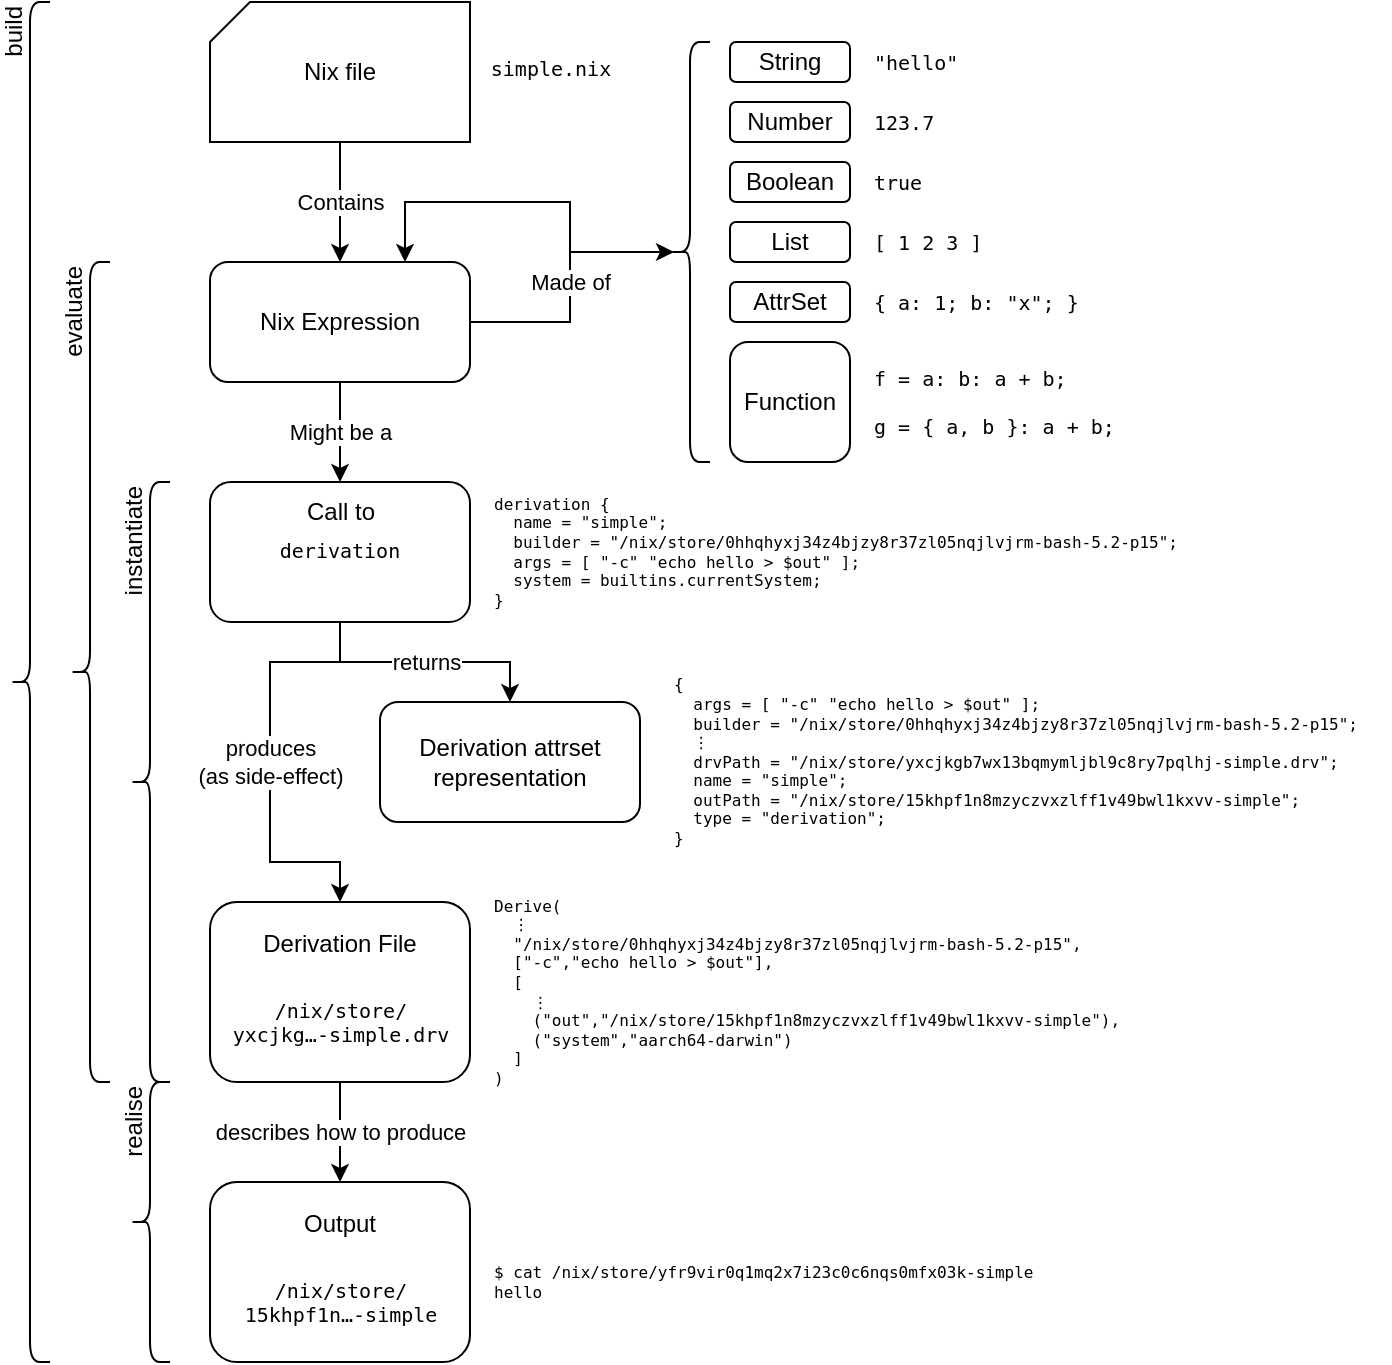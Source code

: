 <mxfile version="22.0.8" type="github">
  <diagram name="Page-1" id="FpZX4IgKNyuzZSpRoqc3">
    <mxGraphModel dx="953" dy="752" grid="1" gridSize="10" guides="1" tooltips="1" connect="1" arrows="1" fold="1" page="1" pageScale="1" pageWidth="850" pageHeight="1100" math="0" shadow="0">
      <root>
        <mxCell id="0" />
        <mxCell id="1" parent="0" />
        <mxCell id="qGX7xCbg2fsCzP7J_7Qd-59" style="edgeStyle=orthogonalEdgeStyle;rounded=0;orthogonalLoop=1;jettySize=auto;html=1;exitX=1;exitY=0.5;exitDx=0;exitDy=0;entryX=0.75;entryY=0;entryDx=0;entryDy=0;" edge="1" parent="1" source="qGX7xCbg2fsCzP7J_7Qd-5" target="qGX7xCbg2fsCzP7J_7Qd-5">
          <mxGeometry relative="1" as="geometry">
            <Array as="points">
              <mxPoint x="390" y="400" />
              <mxPoint x="390" y="340" />
              <mxPoint x="308" y="340" />
            </Array>
          </mxGeometry>
        </mxCell>
        <mxCell id="qGX7xCbg2fsCzP7J_7Qd-5" value="Nix Expression" style="rounded=1;whiteSpace=wrap;html=1;" vertex="1" parent="1">
          <mxGeometry x="210" y="370" width="130" height="60" as="geometry" />
        </mxCell>
        <mxCell id="qGX7xCbg2fsCzP7J_7Qd-6" value="Contains" style="endArrow=classic;html=1;rounded=0;exitX=0.5;exitY=1;exitDx=0;exitDy=0;entryX=0.5;entryY=0;entryDx=0;entryDy=0;exitPerimeter=0;" edge="1" parent="1" source="qGX7xCbg2fsCzP7J_7Qd-65" target="qGX7xCbg2fsCzP7J_7Qd-5">
          <mxGeometry width="50" height="50" relative="1" as="geometry">
            <mxPoint x="275" y="320" as="sourcePoint" />
            <mxPoint x="284" y="480" as="targetPoint" />
            <Array as="points" />
          </mxGeometry>
        </mxCell>
        <mxCell id="qGX7xCbg2fsCzP7J_7Qd-31" value="&lt;div&gt;produces&lt;/div&gt;&lt;div&gt;(as side-effect)&lt;br&gt;&lt;/div&gt;" style="edgeStyle=orthogonalEdgeStyle;rounded=0;orthogonalLoop=1;jettySize=auto;exitX=0.5;exitY=1;exitDx=0;exitDy=0;entryX=0.5;entryY=0;entryDx=0;entryDy=0;html=1;" edge="1" parent="1" source="qGX7xCbg2fsCzP7J_7Qd-52" target="qGX7xCbg2fsCzP7J_7Qd-29">
          <mxGeometry relative="1" as="geometry">
            <Array as="points">
              <mxPoint x="275" y="570" />
              <mxPoint x="240" y="570" />
              <mxPoint x="240" y="670" />
              <mxPoint x="275" y="670" />
            </Array>
          </mxGeometry>
        </mxCell>
        <mxCell id="qGX7xCbg2fsCzP7J_7Qd-26" value="Derivation attrset representation" style="rounded=1;whiteSpace=wrap;html=1;" vertex="1" parent="1">
          <mxGeometry x="295" y="590" width="130" height="60" as="geometry" />
        </mxCell>
        <mxCell id="qGX7xCbg2fsCzP7J_7Qd-28" value="&lt;pre style=&quot;font-size: 8px;&quot;&gt;derivation { &lt;br style=&quot;font-size: 8px;&quot;&gt;  name = &quot;simple&quot;; &lt;br style=&quot;font-size: 8px;&quot;&gt;  builder = &quot;/nix/store/0hhqhyxj34z4bjzy8r37zl05nqjlvjrm-bash-5.2-p15&quot;; &lt;br style=&quot;font-size: 8px;&quot;&gt;  args = [ &quot;-c&quot; &quot;echo hello &amp;gt; $out&quot; ]; &lt;br style=&quot;font-size: 8px;&quot;&gt;  system = builtins.currentSystem; &lt;br style=&quot;font-size: 8px;&quot;&gt;}&lt;br style=&quot;font-size: 8px;&quot;&gt;&lt;/pre&gt;" style="rounded=1;whiteSpace=wrap;html=1;fillColor=none;strokeColor=none;align=left;fontSize=8;" vertex="1" parent="1">
          <mxGeometry x="350" y="485" width="370" height="60" as="geometry" />
        </mxCell>
        <mxCell id="qGX7xCbg2fsCzP7J_7Qd-34" style="edgeStyle=orthogonalEdgeStyle;rounded=0;orthogonalLoop=1;jettySize=auto;html=1;exitX=0.5;exitY=1;exitDx=0;exitDy=0;entryX=0.5;entryY=0;entryDx=0;entryDy=0;" edge="1" parent="1" source="qGX7xCbg2fsCzP7J_7Qd-29" target="qGX7xCbg2fsCzP7J_7Qd-32">
          <mxGeometry relative="1" as="geometry" />
        </mxCell>
        <mxCell id="qGX7xCbg2fsCzP7J_7Qd-35" value="describes how to produce" style="edgeLabel;html=1;align=center;verticalAlign=middle;resizable=0;points=[];" vertex="1" connectable="0" parent="qGX7xCbg2fsCzP7J_7Qd-34">
          <mxGeometry relative="1" as="geometry">
            <mxPoint as="offset" />
          </mxGeometry>
        </mxCell>
        <mxCell id="qGX7xCbg2fsCzP7J_7Qd-36" value="&lt;pre style=&quot;font-size: 8px;&quot;&gt;Derive(&lt;br&gt;  ⋮&lt;br&gt;  &quot;/nix/store/0hhqhyxj34z4bjzy8r37zl05nqjlvjrm-bash-5.2-p15&quot;,&lt;br&gt;  [&quot;-c&quot;,&quot;echo hello &amp;gt; $out&quot;],&lt;br&gt;  [&lt;br&gt;    ⋮  &lt;br&gt;    (&quot;out&quot;,&quot;/nix/store/15khpf1n8mzyczvxzlff1v49bwl1kxvv-simple&quot;),&lt;br&gt;    (&quot;system&quot;,&quot;aarch64-darwin&quot;)&lt;br&gt;  ]&lt;br&gt;)&lt;br style=&quot;font-size: 8px;&quot;&gt;&lt;/pre&gt;" style="rounded=1;whiteSpace=wrap;html=1;fillColor=none;strokeColor=none;align=left;fontSize=8;" vertex="1" parent="1">
          <mxGeometry x="350" y="690" width="330" height="90" as="geometry" />
        </mxCell>
        <mxCell id="qGX7xCbg2fsCzP7J_7Qd-37" value="&lt;pre&gt;$ cat /nix/store/yfr9vir0q1mq2x7i23c0c6nqs0mfx03k-simple&lt;br&gt;hello&lt;/pre&gt;" style="rounded=1;whiteSpace=wrap;html=1;fillColor=none;strokeColor=none;align=left;fontSize=8;" vertex="1" parent="1">
          <mxGeometry x="350" y="850" width="330" height="60" as="geometry" />
        </mxCell>
        <mxCell id="qGX7xCbg2fsCzP7J_7Qd-39" value="Made of" style="edgeStyle=orthogonalEdgeStyle;rounded=0;orthogonalLoop=1;jettySize=auto;html=1;exitX=1;exitY=0.5;exitDx=0;exitDy=0;entryX=0.1;entryY=0.5;entryDx=0;entryDy=0;entryPerimeter=0;" edge="1" parent="1" source="qGX7xCbg2fsCzP7J_7Qd-5" target="qGX7xCbg2fsCzP7J_7Qd-38">
          <mxGeometry x="0.026" relative="1" as="geometry">
            <mxPoint as="offset" />
          </mxGeometry>
        </mxCell>
        <mxCell id="qGX7xCbg2fsCzP7J_7Qd-40" value="" style="group" vertex="1" connectable="0" parent="1">
          <mxGeometry x="440" y="260" width="260" height="210" as="geometry" />
        </mxCell>
        <mxCell id="qGX7xCbg2fsCzP7J_7Qd-7" value="String" style="rounded=1;whiteSpace=wrap;html=1;" vertex="1" parent="qGX7xCbg2fsCzP7J_7Qd-40">
          <mxGeometry x="30" width="60" height="20" as="geometry" />
        </mxCell>
        <mxCell id="qGX7xCbg2fsCzP7J_7Qd-9" value="&lt;div&gt;Boolean&lt;/div&gt;" style="rounded=1;whiteSpace=wrap;html=1;" vertex="1" parent="qGX7xCbg2fsCzP7J_7Qd-40">
          <mxGeometry x="30" y="60" width="60" height="20" as="geometry" />
        </mxCell>
        <mxCell id="qGX7xCbg2fsCzP7J_7Qd-10" value="Function" style="rounded=1;whiteSpace=wrap;html=1;" vertex="1" parent="qGX7xCbg2fsCzP7J_7Qd-40">
          <mxGeometry x="30" y="150" width="60" height="60" as="geometry" />
        </mxCell>
        <mxCell id="qGX7xCbg2fsCzP7J_7Qd-11" value="Number" style="rounded=1;whiteSpace=wrap;html=1;" vertex="1" parent="qGX7xCbg2fsCzP7J_7Qd-40">
          <mxGeometry x="30" y="30" width="60" height="20" as="geometry" />
        </mxCell>
        <mxCell id="qGX7xCbg2fsCzP7J_7Qd-12" value="List" style="rounded=1;whiteSpace=wrap;html=1;" vertex="1" parent="qGX7xCbg2fsCzP7J_7Qd-40">
          <mxGeometry x="30" y="90" width="60" height="20" as="geometry" />
        </mxCell>
        <mxCell id="qGX7xCbg2fsCzP7J_7Qd-13" value="AttrSet" style="rounded=1;whiteSpace=wrap;html=1;" vertex="1" parent="qGX7xCbg2fsCzP7J_7Qd-40">
          <mxGeometry x="30" y="120" width="60" height="20" as="geometry" />
        </mxCell>
        <mxCell id="qGX7xCbg2fsCzP7J_7Qd-17" value="&lt;pre style=&quot;font-size: 10px;&quot;&gt;&quot;hello&quot;&lt;/pre&gt;" style="rounded=1;whiteSpace=wrap;html=1;fillColor=none;strokeColor=none;align=left;" vertex="1" parent="qGX7xCbg2fsCzP7J_7Qd-40">
          <mxGeometry x="100" width="160" height="20" as="geometry" />
        </mxCell>
        <mxCell id="qGX7xCbg2fsCzP7J_7Qd-18" value="&lt;pre style=&quot;font-size: 10px;&quot;&gt;123.7&lt;/pre&gt;" style="rounded=1;whiteSpace=wrap;html=1;fillColor=none;strokeColor=none;align=left;" vertex="1" parent="qGX7xCbg2fsCzP7J_7Qd-40">
          <mxGeometry x="100" y="30" width="160" height="20" as="geometry" />
        </mxCell>
        <mxCell id="qGX7xCbg2fsCzP7J_7Qd-19" value="&lt;pre style=&quot;font-size: 10px;&quot;&gt;true&lt;/pre&gt;" style="rounded=1;whiteSpace=wrap;html=1;fillColor=none;strokeColor=none;align=left;" vertex="1" parent="qGX7xCbg2fsCzP7J_7Qd-40">
          <mxGeometry x="100" y="60" width="160" height="20" as="geometry" />
        </mxCell>
        <mxCell id="qGX7xCbg2fsCzP7J_7Qd-20" value="&lt;pre style=&quot;font-size: 10px;&quot;&gt;[ 1 2 3 ]&lt;/pre&gt;" style="rounded=1;whiteSpace=wrap;html=1;fillColor=none;strokeColor=none;align=left;" vertex="1" parent="qGX7xCbg2fsCzP7J_7Qd-40">
          <mxGeometry x="100" y="90" width="160" height="20" as="geometry" />
        </mxCell>
        <mxCell id="qGX7xCbg2fsCzP7J_7Qd-21" value="&lt;pre style=&quot;font-size: 10px;&quot;&gt;{ a: 1; b: &quot;x&quot;; } &lt;/pre&gt;" style="rounded=1;whiteSpace=wrap;html=1;fillColor=none;strokeColor=none;align=left;" vertex="1" parent="qGX7xCbg2fsCzP7J_7Qd-40">
          <mxGeometry x="100" y="120" width="160" height="20" as="geometry" />
        </mxCell>
        <mxCell id="qGX7xCbg2fsCzP7J_7Qd-24" value="&lt;pre style=&quot;font-size: 10px;&quot;&gt;&lt;font style=&quot;font-size: 10px;&quot;&gt;f = a: b: a + b;&lt;br&gt;&lt;br&gt;g = { a, b }: a + b;&lt;br&gt;&lt;/font&gt;&lt;/pre&gt;" style="rounded=1;whiteSpace=wrap;html=1;fillColor=none;strokeColor=none;align=left;" vertex="1" parent="qGX7xCbg2fsCzP7J_7Qd-40">
          <mxGeometry x="100" y="150" width="160" height="60" as="geometry" />
        </mxCell>
        <mxCell id="qGX7xCbg2fsCzP7J_7Qd-38" value="" style="shape=curlyBracket;whiteSpace=wrap;html=1;rounded=1;labelPosition=left;verticalLabelPosition=middle;align=right;verticalAlign=middle;" vertex="1" parent="qGX7xCbg2fsCzP7J_7Qd-40">
          <mxGeometry width="20" height="210" as="geometry" />
        </mxCell>
        <mxCell id="qGX7xCbg2fsCzP7J_7Qd-44" value="" style="group" vertex="1" connectable="0" parent="1">
          <mxGeometry x="210" y="690" width="130" height="90" as="geometry" />
        </mxCell>
        <mxCell id="qGX7xCbg2fsCzP7J_7Qd-29" value="Derivation File" style="rounded=1;whiteSpace=wrap;html=1;fontSize=12;spacingTop=-48;" vertex="1" parent="qGX7xCbg2fsCzP7J_7Qd-44">
          <mxGeometry width="130" height="90" as="geometry" />
        </mxCell>
        <mxCell id="qGX7xCbg2fsCzP7J_7Qd-41" value="&lt;pre style=&quot;font-size: 10px;&quot;&gt;/nix/store/&lt;br style=&quot;font-size: 10px;&quot;&gt;yxcjkg…-simple.drv&lt;/pre&gt;" style="text;html=1;align=center;verticalAlign=middle;resizable=0;points=[];autosize=1;strokeColor=none;fillColor=none;" vertex="1" parent="qGX7xCbg2fsCzP7J_7Qd-44">
          <mxGeometry y="30" width="130" height="60" as="geometry" />
        </mxCell>
        <mxCell id="qGX7xCbg2fsCzP7J_7Qd-45" value="" style="group" vertex="1" connectable="0" parent="1">
          <mxGeometry x="210" y="830" width="130" height="90" as="geometry" />
        </mxCell>
        <mxCell id="qGX7xCbg2fsCzP7J_7Qd-32" value="Output" style="rounded=1;whiteSpace=wrap;html=1;fontSize=12;spacingTop=-48;labelPosition=center;verticalLabelPosition=middle;align=center;verticalAlign=middle;spacing=0;" vertex="1" parent="qGX7xCbg2fsCzP7J_7Qd-45">
          <mxGeometry width="130" height="90" as="geometry" />
        </mxCell>
        <mxCell id="qGX7xCbg2fsCzP7J_7Qd-43" value="&lt;div style=&quot;font-size: 10px;&quot;&gt;&lt;pre style=&quot;font-size: 10px;&quot;&gt;/nix/store/&lt;br style=&quot;font-size: 10px;&quot;&gt;15khpf1n…-simple&lt;/pre&gt;&lt;/div&gt;" style="text;html=1;align=center;verticalAlign=middle;resizable=0;points=[];autosize=1;strokeColor=none;fillColor=none;" vertex="1" parent="qGX7xCbg2fsCzP7J_7Qd-45">
          <mxGeometry x="5" y="30" width="120" height="60" as="geometry" />
        </mxCell>
        <mxCell id="qGX7xCbg2fsCzP7J_7Qd-46" value="build" style="shape=curlyBracket;whiteSpace=wrap;html=1;rounded=1;labelPosition=left;verticalLabelPosition=middle;align=right;verticalAlign=middle;horizontal=0;spacingTop=24;" vertex="1" parent="1">
          <mxGeometry x="110" y="240" width="20" height="680" as="geometry" />
        </mxCell>
        <mxCell id="qGX7xCbg2fsCzP7J_7Qd-48" value="evaluate" style="shape=curlyBracket;whiteSpace=wrap;html=1;rounded=1;labelPosition=left;verticalLabelPosition=middle;align=right;verticalAlign=middle;horizontal=0;spacingTop=24;" vertex="1" parent="1">
          <mxGeometry x="140" y="370" width="20" height="410" as="geometry" />
        </mxCell>
        <mxCell id="qGX7xCbg2fsCzP7J_7Qd-56" value="returns" style="edgeStyle=orthogonalEdgeStyle;rounded=0;orthogonalLoop=1;jettySize=auto;html=1;exitX=0.5;exitY=1;exitDx=0;exitDy=0;entryX=0.5;entryY=0;entryDx=0;entryDy=0;" edge="1" parent="1" source="qGX7xCbg2fsCzP7J_7Qd-52" target="qGX7xCbg2fsCzP7J_7Qd-26">
          <mxGeometry relative="1" as="geometry" />
        </mxCell>
        <mxCell id="qGX7xCbg2fsCzP7J_7Qd-52" value="&lt;pre style=&quot;font-size: 11px;&quot;&gt;&lt;font style=&quot;font-size: 10px;&quot;&gt;derivation&lt;/font&gt;&lt;/pre&gt;" style="rounded=1;whiteSpace=wrap;html=1;spacingTop=-2;" vertex="1" parent="1">
          <mxGeometry x="210" y="480" width="130" height="70" as="geometry" />
        </mxCell>
        <mxCell id="qGX7xCbg2fsCzP7J_7Qd-53" value="Might be a" style="edgeStyle=orthogonalEdgeStyle;rounded=0;orthogonalLoop=1;jettySize=auto;html=1;exitX=0.5;exitY=1;exitDx=0;exitDy=0;entryX=0.5;entryY=0;entryDx=0;entryDy=0;" edge="1" parent="1" source="qGX7xCbg2fsCzP7J_7Qd-5" target="qGX7xCbg2fsCzP7J_7Qd-52">
          <mxGeometry relative="1" as="geometry">
            <mxPoint x="290" y="460" as="targetPoint" />
          </mxGeometry>
        </mxCell>
        <mxCell id="qGX7xCbg2fsCzP7J_7Qd-54" value="Call to" style="text;html=1;align=center;verticalAlign=middle;resizable=0;points=[];autosize=1;strokeColor=none;fillColor=none;" vertex="1" parent="1">
          <mxGeometry x="245" y="480" width="60" height="30" as="geometry" />
        </mxCell>
        <mxCell id="qGX7xCbg2fsCzP7J_7Qd-60" value="&lt;pre style=&quot;font-size: 8px;&quot;&gt;{ &lt;br&gt;  args = [ &quot;-c&quot; &quot;echo hello &amp;gt; $out&quot; ];&lt;br&gt;  builder = &quot;/nix/store/0hhqhyxj34z4bjzy8r37zl05nqjlvjrm-bash-5.2-p15&quot;;&lt;br&gt;  ⋮&lt;br&gt;  drvPath = &quot;/nix/store/yxcjkgb7wx13bqmymljbl9c8ry7pqlhj-simple.drv&quot;; &lt;br&gt;  name = &quot;simple&quot;;&lt;br&gt;  outPath = &quot;/nix/store/15khpf1n8mzyczvxzlff1v49bwl1kxvv-simple&quot;;&lt;br&gt;  type = &quot;derivation&quot;;&lt;br&gt;}&lt;br style=&quot;font-size: 8px;&quot;&gt;&lt;/pre&gt;" style="rounded=1;whiteSpace=wrap;html=1;fillColor=none;strokeColor=none;align=left;fontSize=8;" vertex="1" parent="1">
          <mxGeometry x="440" y="590" width="360" height="60" as="geometry" />
        </mxCell>
        <mxCell id="qGX7xCbg2fsCzP7J_7Qd-62" value="realise" style="shape=curlyBracket;whiteSpace=wrap;html=1;rounded=1;labelPosition=left;verticalLabelPosition=middle;align=right;verticalAlign=middle;horizontal=0;spacingTop=24;" vertex="1" parent="1">
          <mxGeometry x="170" y="780" width="20" height="140" as="geometry" />
        </mxCell>
        <mxCell id="qGX7xCbg2fsCzP7J_7Qd-63" value="instantiate" style="shape=curlyBracket;whiteSpace=wrap;html=1;rounded=1;labelPosition=left;verticalLabelPosition=middle;align=right;verticalAlign=middle;horizontal=0;spacingTop=24;size=0.5;" vertex="1" parent="1">
          <mxGeometry x="170" y="480" width="20" height="300" as="geometry" />
        </mxCell>
        <mxCell id="qGX7xCbg2fsCzP7J_7Qd-65" value="Nix file" style="shape=card;whiteSpace=wrap;html=1;size=20;" vertex="1" parent="1">
          <mxGeometry x="210" y="240" width="130" height="70" as="geometry" />
        </mxCell>
        <mxCell id="qGX7xCbg2fsCzP7J_7Qd-66" value="&lt;pre style=&quot;font-size: 10px;&quot;&gt;simple.nix&lt;/pre&gt;" style="text;html=1;align=center;verticalAlign=middle;resizable=0;points=[];autosize=1;strokeColor=none;fillColor=none;" vertex="1" parent="1">
          <mxGeometry x="340" y="248" width="80" height="50" as="geometry" />
        </mxCell>
      </root>
    </mxGraphModel>
  </diagram>
</mxfile>
